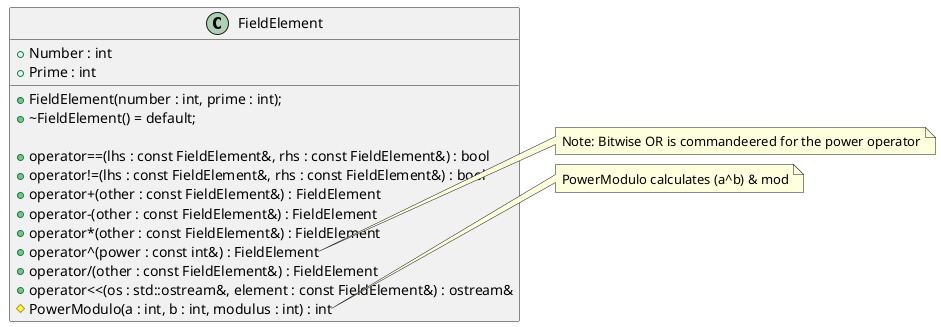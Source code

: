 @startuml

class FieldElement
{
    + FieldElement(number : int, prime : int);
    + ~FieldElement() = default;

    + operator==(lhs : const FieldElement&, rhs : const FieldElement&) : bool
    + operator!=(lhs : const FieldElement&, rhs : const FieldElement&) : bool
    + operator+(other : const FieldElement&) : FieldElement
    + operator-(other : const FieldElement&) : FieldElement
    + operator*(other : const FieldElement&) : FieldElement
    + operator^(power : const int&) : FieldElement
    + operator/(other : const FieldElement&) : FieldElement
    + operator<<(os : std::ostream&, element : const FieldElement&) : ostream&
    
    + Number : int
    + Prime : int

    # PowerModulo(a : int, b : int, modulus : int) : int
}
note right of FieldElement::operator^
    Note: Bitwise OR is commandeered for the power operator
end note
note right of FieldElement::PowerModulo
    PowerModulo calculates (a^b) & mod
end note

@enduml